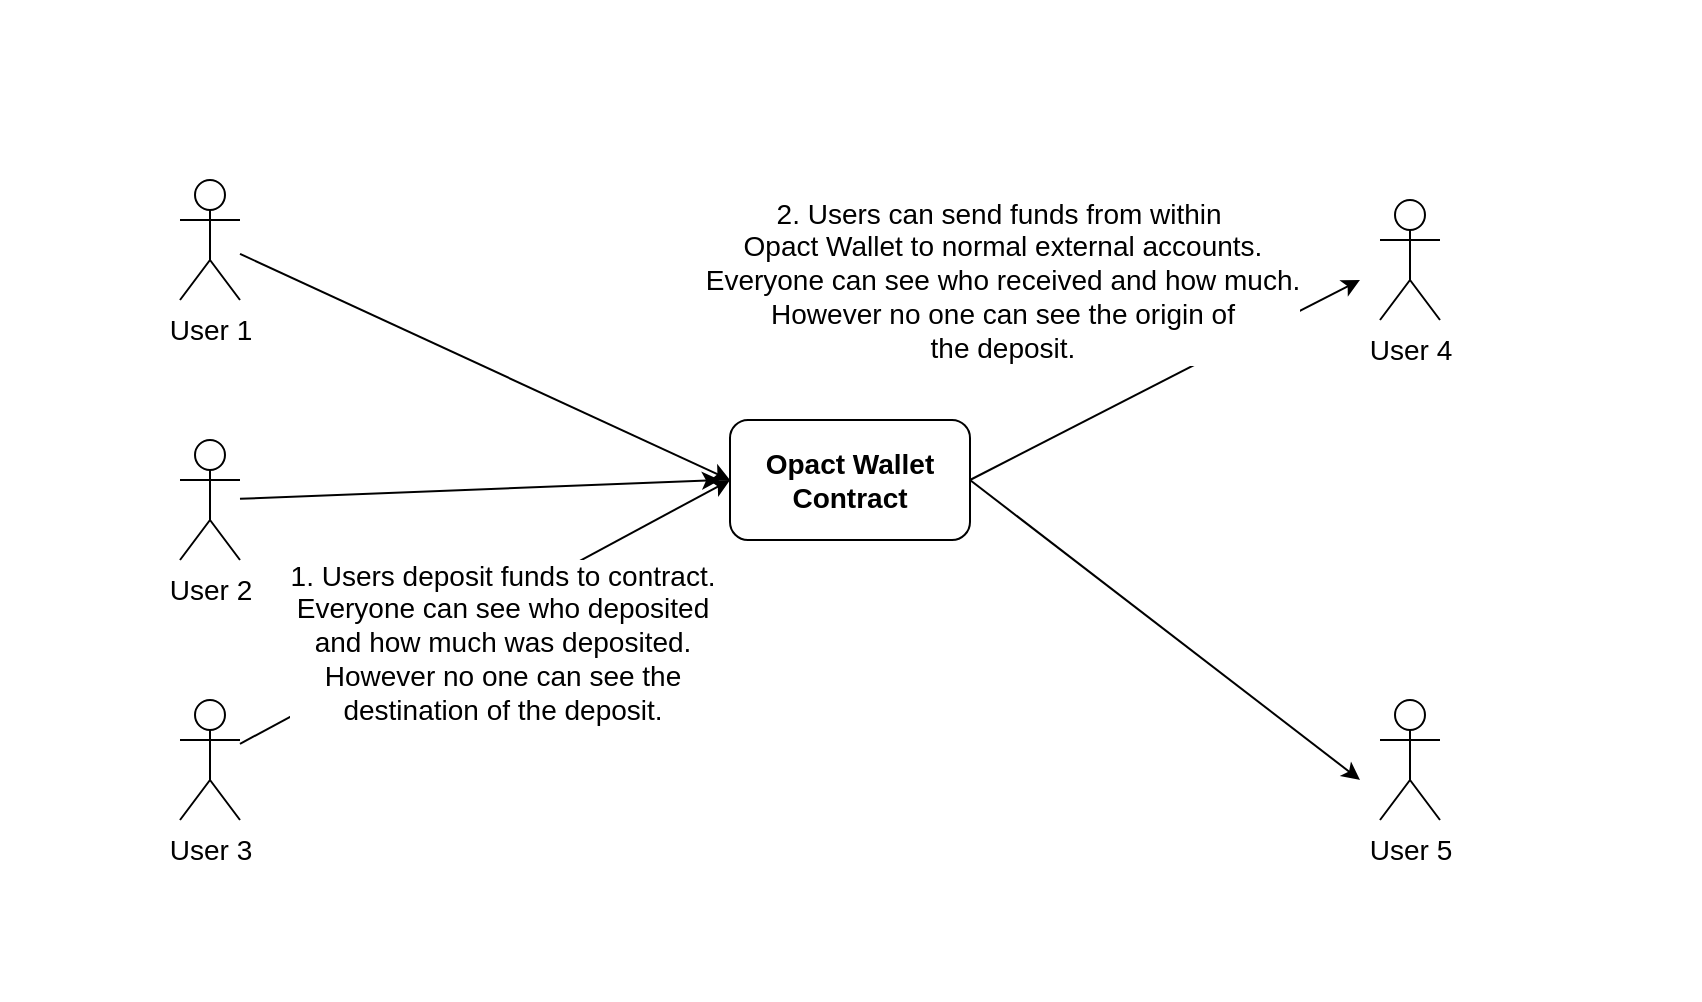 <mxfile>
    <diagram id="ijcBP2GxRsLBMBCO8CB2" name="smart-contract">
        <mxGraphModel dx="1335" dy="519" grid="1" gridSize="10" guides="1" tooltips="1" connect="1" arrows="1" fold="1" page="1" pageScale="1" pageWidth="850" pageHeight="1100" math="0" shadow="0">
            <root>
                <mxCell id="0"/>
                <mxCell id="1" parent="0"/>
                <mxCell id="18" value="" style="rounded=0;whiteSpace=wrap;html=1;labelBackgroundColor=#151219;fontSize=14;strokeColor=none;" vertex="1" parent="1">
                    <mxGeometry width="850" height="500" as="geometry"/>
                </mxCell>
                <mxCell id="10" style="edgeStyle=none;html=1;entryX=0;entryY=0.5;entryDx=0;entryDy=0;fontSize=14;" edge="1" parent="1" source="7" target="2">
                    <mxGeometry relative="1" as="geometry"/>
                </mxCell>
                <mxCell id="15" style="edgeStyle=none;html=1;exitX=1;exitY=0.5;exitDx=0;exitDy=0;fontSize=14;" edge="1" parent="1" source="2">
                    <mxGeometry relative="1" as="geometry">
                        <mxPoint x="680" y="140" as="targetPoint"/>
                    </mxGeometry>
                </mxCell>
                <mxCell id="17" value="2. Users can send funds from within&amp;nbsp;&lt;br&gt;Opact Wallet to normal external accounts.&lt;br&gt;Everyone can see who received and how much.&lt;br&gt;However no one can see the origin of&lt;br&gt;the deposit." style="edgeLabel;html=1;align=center;verticalAlign=middle;resizable=0;points=[];fontSize=14;" vertex="1" connectable="0" parent="15">
                    <mxGeometry x="-0.202" y="-1" relative="1" as="geometry">
                        <mxPoint x="-63" y="-61" as="offset"/>
                    </mxGeometry>
                </mxCell>
                <mxCell id="16" style="edgeStyle=none;html=1;exitX=1;exitY=0.5;exitDx=0;exitDy=0;fontSize=14;" edge="1" parent="1" source="2">
                    <mxGeometry relative="1" as="geometry">
                        <mxPoint x="680" y="390" as="targetPoint"/>
                    </mxGeometry>
                </mxCell>
                <mxCell id="2" value="Opact Wallet&lt;br style=&quot;font-size: 14px;&quot;&gt;Contract" style="rounded=1;whiteSpace=wrap;html=1;fontSize=14;fontStyle=1" vertex="1" parent="1">
                    <mxGeometry x="365" y="210" width="120" height="60" as="geometry"/>
                </mxCell>
                <mxCell id="8" style="edgeStyle=none;html=1;entryX=0;entryY=0.5;entryDx=0;entryDy=0;fontSize=14;" edge="1" parent="1" source="3" target="2">
                    <mxGeometry relative="1" as="geometry"/>
                </mxCell>
                <mxCell id="3" value="User 1" style="shape=umlActor;verticalLabelPosition=bottom;verticalAlign=top;html=1;outlineConnect=0;fontSize=14;" vertex="1" parent="1">
                    <mxGeometry x="90" y="90" width="30" height="60" as="geometry"/>
                </mxCell>
                <mxCell id="9" style="edgeStyle=none;html=1;fontSize=14;" edge="1" parent="1" source="6">
                    <mxGeometry relative="1" as="geometry">
                        <mxPoint x="360" y="240" as="targetPoint"/>
                    </mxGeometry>
                </mxCell>
                <mxCell id="11" value="1. Users deposit funds to contract.&lt;br&gt;Everyone can see who deposited&lt;br&gt;and how much was deposited.&lt;br&gt;However no one can see the &lt;br&gt;destination of the deposit." style="edgeLabel;html=1;align=center;verticalAlign=middle;resizable=0;points=[];fontSize=14;" vertex="1" connectable="0" parent="9">
                    <mxGeometry x="-0.365" y="1" relative="1" as="geometry">
                        <mxPoint x="54" y="75" as="offset"/>
                    </mxGeometry>
                </mxCell>
                <mxCell id="6" value="User 2" style="shape=umlActor;verticalLabelPosition=bottom;verticalAlign=top;html=1;outlineConnect=0;fontSize=14;" vertex="1" parent="1">
                    <mxGeometry x="90" y="220" width="30" height="60" as="geometry"/>
                </mxCell>
                <mxCell id="7" value="User 3" style="shape=umlActor;verticalLabelPosition=bottom;verticalAlign=top;html=1;outlineConnect=0;fontSize=14;" vertex="1" parent="1">
                    <mxGeometry x="90" y="350" width="30" height="60" as="geometry"/>
                </mxCell>
                <mxCell id="12" value="User 5" style="shape=umlActor;verticalLabelPosition=bottom;verticalAlign=top;html=1;outlineConnect=0;fontSize=14;" vertex="1" parent="1">
                    <mxGeometry x="690" y="350" width="30" height="60" as="geometry"/>
                </mxCell>
                <mxCell id="13" value="User 4" style="shape=umlActor;verticalLabelPosition=bottom;verticalAlign=top;html=1;outlineConnect=0;fontSize=14;" vertex="1" parent="1">
                    <mxGeometry x="690" y="100" width="30" height="60" as="geometry"/>
                </mxCell>
            </root>
        </mxGraphModel>
    </diagram>
</mxfile>